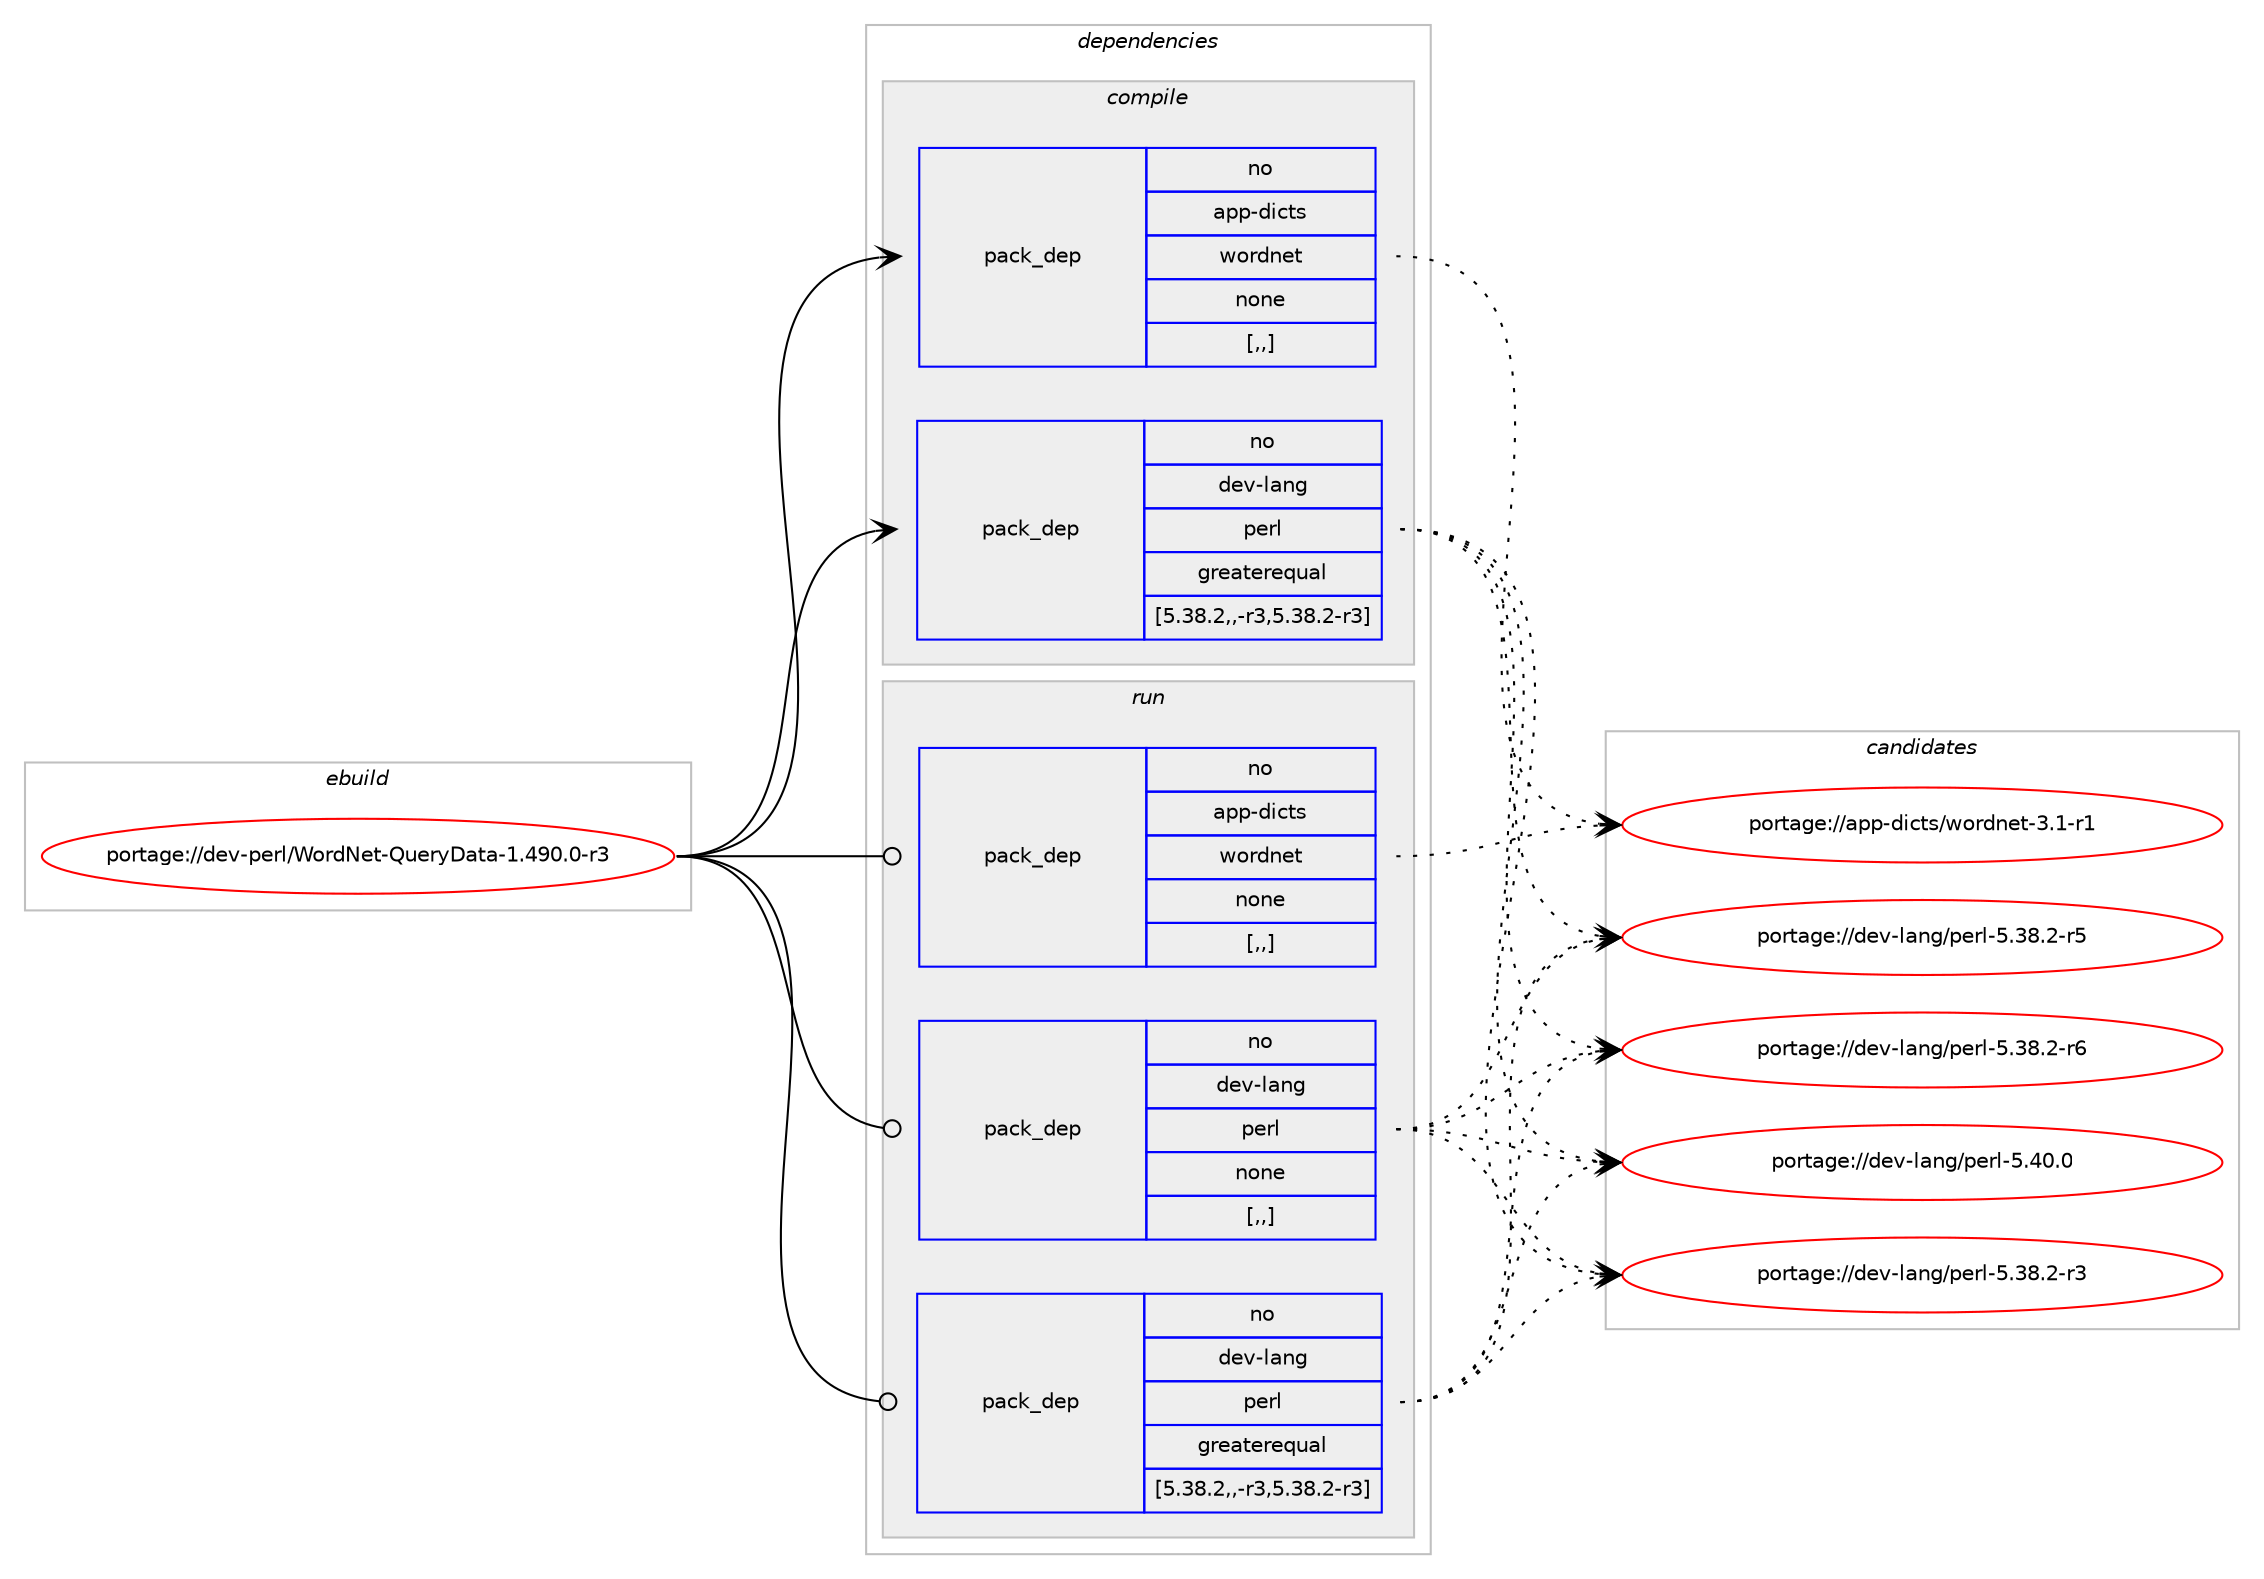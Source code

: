 digraph prolog {

# *************
# Graph options
# *************

newrank=true;
concentrate=true;
compound=true;
graph [rankdir=LR,fontname=Helvetica,fontsize=10,ranksep=1.5];#, ranksep=2.5, nodesep=0.2];
edge  [arrowhead=vee];
node  [fontname=Helvetica,fontsize=10];

# **********
# The ebuild
# **********

subgraph cluster_leftcol {
color=gray;
rank=same;
label=<<i>ebuild</i>>;
id [label="portage://dev-perl/WordNet-QueryData-1.490.0-r3", color=red, width=4, href="../dev-perl/WordNet-QueryData-1.490.0-r3.svg"];
}

# ****************
# The dependencies
# ****************

subgraph cluster_midcol {
color=gray;
label=<<i>dependencies</i>>;
subgraph cluster_compile {
fillcolor="#eeeeee";
style=filled;
label=<<i>compile</i>>;
subgraph pack104909 {
dependency135285 [label=<<TABLE BORDER="0" CELLBORDER="1" CELLSPACING="0" CELLPADDING="4" WIDTH="220"><TR><TD ROWSPAN="6" CELLPADDING="30">pack_dep</TD></TR><TR><TD WIDTH="110">no</TD></TR><TR><TD>app-dicts</TD></TR><TR><TD>wordnet</TD></TR><TR><TD>none</TD></TR><TR><TD>[,,]</TD></TR></TABLE>>, shape=none, color=blue];
}
id:e -> dependency135285:w [weight=20,style="solid",arrowhead="vee"];
subgraph pack104910 {
dependency135286 [label=<<TABLE BORDER="0" CELLBORDER="1" CELLSPACING="0" CELLPADDING="4" WIDTH="220"><TR><TD ROWSPAN="6" CELLPADDING="30">pack_dep</TD></TR><TR><TD WIDTH="110">no</TD></TR><TR><TD>dev-lang</TD></TR><TR><TD>perl</TD></TR><TR><TD>greaterequal</TD></TR><TR><TD>[5.38.2,,-r3,5.38.2-r3]</TD></TR></TABLE>>, shape=none, color=blue];
}
id:e -> dependency135286:w [weight=20,style="solid",arrowhead="vee"];
}
subgraph cluster_compileandrun {
fillcolor="#eeeeee";
style=filled;
label=<<i>compile and run</i>>;
}
subgraph cluster_run {
fillcolor="#eeeeee";
style=filled;
label=<<i>run</i>>;
subgraph pack104911 {
dependency135287 [label=<<TABLE BORDER="0" CELLBORDER="1" CELLSPACING="0" CELLPADDING="4" WIDTH="220"><TR><TD ROWSPAN="6" CELLPADDING="30">pack_dep</TD></TR><TR><TD WIDTH="110">no</TD></TR><TR><TD>app-dicts</TD></TR><TR><TD>wordnet</TD></TR><TR><TD>none</TD></TR><TR><TD>[,,]</TD></TR></TABLE>>, shape=none, color=blue];
}
id:e -> dependency135287:w [weight=20,style="solid",arrowhead="odot"];
subgraph pack104912 {
dependency135288 [label=<<TABLE BORDER="0" CELLBORDER="1" CELLSPACING="0" CELLPADDING="4" WIDTH="220"><TR><TD ROWSPAN="6" CELLPADDING="30">pack_dep</TD></TR><TR><TD WIDTH="110">no</TD></TR><TR><TD>dev-lang</TD></TR><TR><TD>perl</TD></TR><TR><TD>greaterequal</TD></TR><TR><TD>[5.38.2,,-r3,5.38.2-r3]</TD></TR></TABLE>>, shape=none, color=blue];
}
id:e -> dependency135288:w [weight=20,style="solid",arrowhead="odot"];
subgraph pack104913 {
dependency135289 [label=<<TABLE BORDER="0" CELLBORDER="1" CELLSPACING="0" CELLPADDING="4" WIDTH="220"><TR><TD ROWSPAN="6" CELLPADDING="30">pack_dep</TD></TR><TR><TD WIDTH="110">no</TD></TR><TR><TD>dev-lang</TD></TR><TR><TD>perl</TD></TR><TR><TD>none</TD></TR><TR><TD>[,,]</TD></TR></TABLE>>, shape=none, color=blue];
}
id:e -> dependency135289:w [weight=20,style="solid",arrowhead="odot"];
}
}

# **************
# The candidates
# **************

subgraph cluster_choices {
rank=same;
color=gray;
label=<<i>candidates</i>>;

subgraph choice104909 {
color=black;
nodesep=1;
choice97112112451001059911611547119111114100110101116455146494511449 [label="portage://app-dicts/wordnet-3.1-r1", color=red, width=4,href="../app-dicts/wordnet-3.1-r1.svg"];
dependency135285:e -> choice97112112451001059911611547119111114100110101116455146494511449:w [style=dotted,weight="100"];
}
subgraph choice104910 {
color=black;
nodesep=1;
choice100101118451089711010347112101114108455346515646504511451 [label="portage://dev-lang/perl-5.38.2-r3", color=red, width=4,href="../dev-lang/perl-5.38.2-r3.svg"];
choice100101118451089711010347112101114108455346515646504511453 [label="portage://dev-lang/perl-5.38.2-r5", color=red, width=4,href="../dev-lang/perl-5.38.2-r5.svg"];
choice100101118451089711010347112101114108455346515646504511454 [label="portage://dev-lang/perl-5.38.2-r6", color=red, width=4,href="../dev-lang/perl-5.38.2-r6.svg"];
choice10010111845108971101034711210111410845534652484648 [label="portage://dev-lang/perl-5.40.0", color=red, width=4,href="../dev-lang/perl-5.40.0.svg"];
dependency135286:e -> choice100101118451089711010347112101114108455346515646504511451:w [style=dotted,weight="100"];
dependency135286:e -> choice100101118451089711010347112101114108455346515646504511453:w [style=dotted,weight="100"];
dependency135286:e -> choice100101118451089711010347112101114108455346515646504511454:w [style=dotted,weight="100"];
dependency135286:e -> choice10010111845108971101034711210111410845534652484648:w [style=dotted,weight="100"];
}
subgraph choice104911 {
color=black;
nodesep=1;
choice97112112451001059911611547119111114100110101116455146494511449 [label="portage://app-dicts/wordnet-3.1-r1", color=red, width=4,href="../app-dicts/wordnet-3.1-r1.svg"];
dependency135287:e -> choice97112112451001059911611547119111114100110101116455146494511449:w [style=dotted,weight="100"];
}
subgraph choice104912 {
color=black;
nodesep=1;
choice100101118451089711010347112101114108455346515646504511451 [label="portage://dev-lang/perl-5.38.2-r3", color=red, width=4,href="../dev-lang/perl-5.38.2-r3.svg"];
choice100101118451089711010347112101114108455346515646504511453 [label="portage://dev-lang/perl-5.38.2-r5", color=red, width=4,href="../dev-lang/perl-5.38.2-r5.svg"];
choice100101118451089711010347112101114108455346515646504511454 [label="portage://dev-lang/perl-5.38.2-r6", color=red, width=4,href="../dev-lang/perl-5.38.2-r6.svg"];
choice10010111845108971101034711210111410845534652484648 [label="portage://dev-lang/perl-5.40.0", color=red, width=4,href="../dev-lang/perl-5.40.0.svg"];
dependency135288:e -> choice100101118451089711010347112101114108455346515646504511451:w [style=dotted,weight="100"];
dependency135288:e -> choice100101118451089711010347112101114108455346515646504511453:w [style=dotted,weight="100"];
dependency135288:e -> choice100101118451089711010347112101114108455346515646504511454:w [style=dotted,weight="100"];
dependency135288:e -> choice10010111845108971101034711210111410845534652484648:w [style=dotted,weight="100"];
}
subgraph choice104913 {
color=black;
nodesep=1;
choice100101118451089711010347112101114108455346515646504511451 [label="portage://dev-lang/perl-5.38.2-r3", color=red, width=4,href="../dev-lang/perl-5.38.2-r3.svg"];
choice100101118451089711010347112101114108455346515646504511453 [label="portage://dev-lang/perl-5.38.2-r5", color=red, width=4,href="../dev-lang/perl-5.38.2-r5.svg"];
choice100101118451089711010347112101114108455346515646504511454 [label="portage://dev-lang/perl-5.38.2-r6", color=red, width=4,href="../dev-lang/perl-5.38.2-r6.svg"];
choice10010111845108971101034711210111410845534652484648 [label="portage://dev-lang/perl-5.40.0", color=red, width=4,href="../dev-lang/perl-5.40.0.svg"];
dependency135289:e -> choice100101118451089711010347112101114108455346515646504511451:w [style=dotted,weight="100"];
dependency135289:e -> choice100101118451089711010347112101114108455346515646504511453:w [style=dotted,weight="100"];
dependency135289:e -> choice100101118451089711010347112101114108455346515646504511454:w [style=dotted,weight="100"];
dependency135289:e -> choice10010111845108971101034711210111410845534652484648:w [style=dotted,weight="100"];
}
}

}
